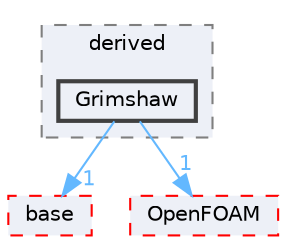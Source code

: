 digraph "src/waveModels/waveGenerationModels/derived/Grimshaw"
{
 // LATEX_PDF_SIZE
  bgcolor="transparent";
  edge [fontname=Helvetica,fontsize=10,labelfontname=Helvetica,labelfontsize=10];
  node [fontname=Helvetica,fontsize=10,shape=box,height=0.2,width=0.4];
  compound=true
  subgraph clusterdir_0d5b02f5e377897adf99f293bf94aa3d {
    graph [ bgcolor="#edf0f7", pencolor="grey50", label="derived", fontname=Helvetica,fontsize=10 style="filled,dashed", URL="dir_0d5b02f5e377897adf99f293bf94aa3d.html",tooltip=""]
  dir_eab89f4aa5cb33103c0866cb2eae58cb [label="Grimshaw", fillcolor="#edf0f7", color="grey25", style="filled,bold", URL="dir_eab89f4aa5cb33103c0866cb2eae58cb.html",tooltip=""];
  }
  dir_8b3e8305750f57279d38dda6619c99cf [label="base", fillcolor="#edf0f7", color="red", style="filled,dashed", URL="dir_8b3e8305750f57279d38dda6619c99cf.html",tooltip=""];
  dir_c5473ff19b20e6ec4dfe5c310b3778a8 [label="OpenFOAM", fillcolor="#edf0f7", color="red", style="filled,dashed", URL="dir_c5473ff19b20e6ec4dfe5c310b3778a8.html",tooltip=""];
  dir_eab89f4aa5cb33103c0866cb2eae58cb->dir_8b3e8305750f57279d38dda6619c99cf [headlabel="1", labeldistance=1.5 headhref="dir_001686_000198.html" href="dir_001686_000198.html" color="steelblue1" fontcolor="steelblue1"];
  dir_eab89f4aa5cb33103c0866cb2eae58cb->dir_c5473ff19b20e6ec4dfe5c310b3778a8 [headlabel="1", labeldistance=1.5 headhref="dir_001686_002695.html" href="dir_001686_002695.html" color="steelblue1" fontcolor="steelblue1"];
}
